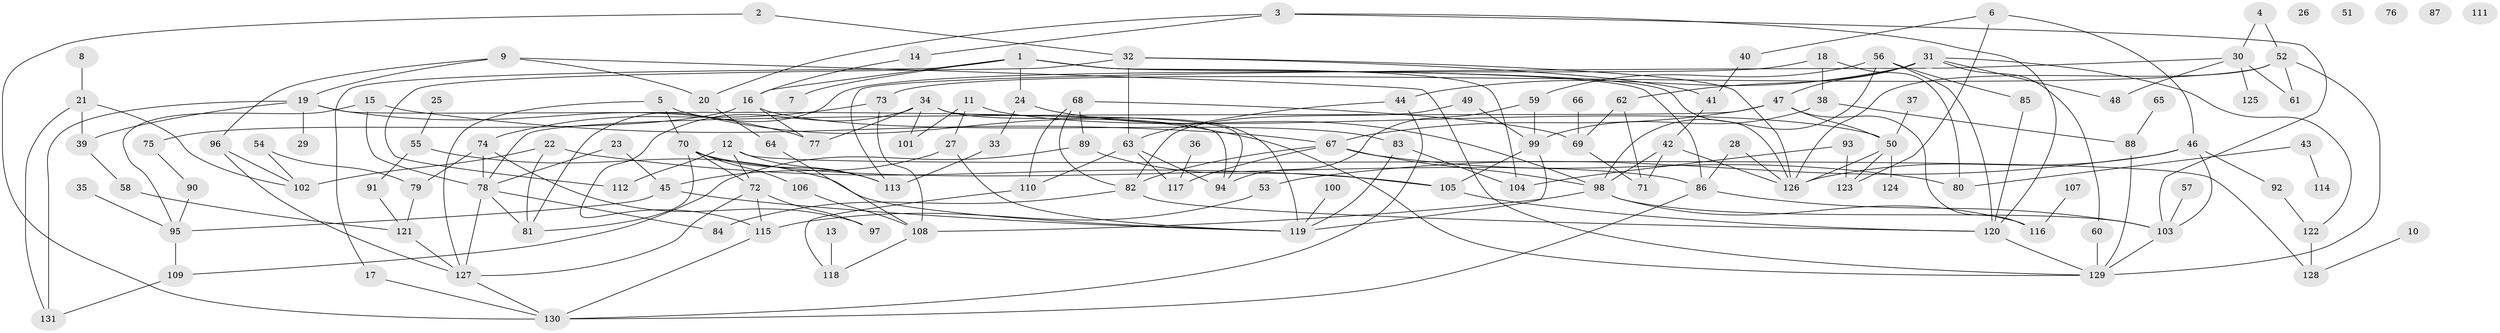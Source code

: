 // Generated by graph-tools (version 1.1) at 2025/25/03/09/25 03:25:18]
// undirected, 131 vertices, 206 edges
graph export_dot {
graph [start="1"]
  node [color=gray90,style=filled];
  1;
  2;
  3;
  4;
  5;
  6;
  7;
  8;
  9;
  10;
  11;
  12;
  13;
  14;
  15;
  16;
  17;
  18;
  19;
  20;
  21;
  22;
  23;
  24;
  25;
  26;
  27;
  28;
  29;
  30;
  31;
  32;
  33;
  34;
  35;
  36;
  37;
  38;
  39;
  40;
  41;
  42;
  43;
  44;
  45;
  46;
  47;
  48;
  49;
  50;
  51;
  52;
  53;
  54;
  55;
  56;
  57;
  58;
  59;
  60;
  61;
  62;
  63;
  64;
  65;
  66;
  67;
  68;
  69;
  70;
  71;
  72;
  73;
  74;
  75;
  76;
  77;
  78;
  79;
  80;
  81;
  82;
  83;
  84;
  85;
  86;
  87;
  88;
  89;
  90;
  91;
  92;
  93;
  94;
  95;
  96;
  97;
  98;
  99;
  100;
  101;
  102;
  103;
  104;
  105;
  106;
  107;
  108;
  109;
  110;
  111;
  112;
  113;
  114;
  115;
  116;
  117;
  118;
  119;
  120;
  121;
  122;
  123;
  124;
  125;
  126;
  127;
  128;
  129;
  130;
  131;
  1 -- 7;
  1 -- 16;
  1 -- 17;
  1 -- 24;
  1 -- 86;
  1 -- 104;
  1 -- 126;
  2 -- 32;
  2 -- 130;
  3 -- 14;
  3 -- 20;
  3 -- 103;
  3 -- 120;
  4 -- 30;
  4 -- 52;
  5 -- 70;
  5 -- 127;
  5 -- 129;
  6 -- 40;
  6 -- 46;
  6 -- 123;
  8 -- 21;
  9 -- 19;
  9 -- 20;
  9 -- 96;
  9 -- 129;
  10 -- 128;
  11 -- 27;
  11 -- 50;
  11 -- 101;
  12 -- 72;
  12 -- 112;
  12 -- 113;
  12 -- 128;
  13 -- 118;
  14 -- 16;
  15 -- 67;
  15 -- 78;
  15 -- 95;
  16 -- 75;
  16 -- 77;
  16 -- 83;
  17 -- 130;
  18 -- 38;
  18 -- 80;
  18 -- 81;
  19 -- 29;
  19 -- 39;
  19 -- 77;
  19 -- 94;
  19 -- 131;
  20 -- 64;
  21 -- 39;
  21 -- 102;
  21 -- 131;
  22 -- 81;
  22 -- 102;
  22 -- 105;
  23 -- 45;
  23 -- 78;
  24 -- 33;
  24 -- 98;
  25 -- 55;
  27 -- 45;
  27 -- 119;
  28 -- 86;
  28 -- 126;
  30 -- 48;
  30 -- 61;
  30 -- 113;
  30 -- 125;
  31 -- 44;
  31 -- 47;
  31 -- 48;
  31 -- 60;
  31 -- 62;
  31 -- 122;
  32 -- 41;
  32 -- 63;
  32 -- 112;
  32 -- 126;
  33 -- 113;
  34 -- 77;
  34 -- 94;
  34 -- 101;
  34 -- 115;
  34 -- 119;
  35 -- 95;
  36 -- 117;
  37 -- 50;
  38 -- 88;
  38 -- 99;
  39 -- 58;
  40 -- 41;
  41 -- 42;
  42 -- 71;
  42 -- 98;
  42 -- 126;
  43 -- 80;
  43 -- 114;
  44 -- 63;
  44 -- 130;
  45 -- 95;
  45 -- 119;
  46 -- 53;
  46 -- 92;
  46 -- 103;
  46 -- 126;
  47 -- 50;
  47 -- 67;
  47 -- 78;
  47 -- 116;
  49 -- 82;
  49 -- 99;
  50 -- 123;
  50 -- 124;
  50 -- 126;
  52 -- 61;
  52 -- 73;
  52 -- 126;
  52 -- 129;
  53 -- 115;
  54 -- 79;
  54 -- 102;
  55 -- 91;
  55 -- 119;
  56 -- 59;
  56 -- 85;
  56 -- 98;
  56 -- 120;
  57 -- 103;
  58 -- 121;
  59 -- 94;
  59 -- 99;
  60 -- 129;
  62 -- 69;
  62 -- 71;
  63 -- 94;
  63 -- 110;
  63 -- 117;
  64 -- 108;
  65 -- 88;
  66 -- 69;
  67 -- 80;
  67 -- 82;
  67 -- 98;
  67 -- 117;
  68 -- 69;
  68 -- 82;
  68 -- 89;
  68 -- 110;
  69 -- 71;
  70 -- 72;
  70 -- 81;
  70 -- 86;
  70 -- 106;
  70 -- 113;
  72 -- 97;
  72 -- 115;
  72 -- 127;
  73 -- 74;
  73 -- 108;
  74 -- 78;
  74 -- 79;
  74 -- 97;
  75 -- 90;
  78 -- 81;
  78 -- 84;
  78 -- 127;
  79 -- 121;
  82 -- 84;
  82 -- 120;
  83 -- 104;
  83 -- 119;
  85 -- 120;
  86 -- 103;
  86 -- 130;
  88 -- 129;
  89 -- 105;
  89 -- 109;
  90 -- 95;
  91 -- 121;
  92 -- 122;
  93 -- 104;
  93 -- 123;
  95 -- 109;
  96 -- 102;
  96 -- 127;
  98 -- 103;
  98 -- 108;
  98 -- 116;
  99 -- 105;
  99 -- 119;
  100 -- 119;
  103 -- 129;
  105 -- 120;
  106 -- 108;
  107 -- 116;
  108 -- 118;
  109 -- 131;
  110 -- 118;
  115 -- 130;
  120 -- 129;
  121 -- 127;
  122 -- 128;
  127 -- 130;
}
